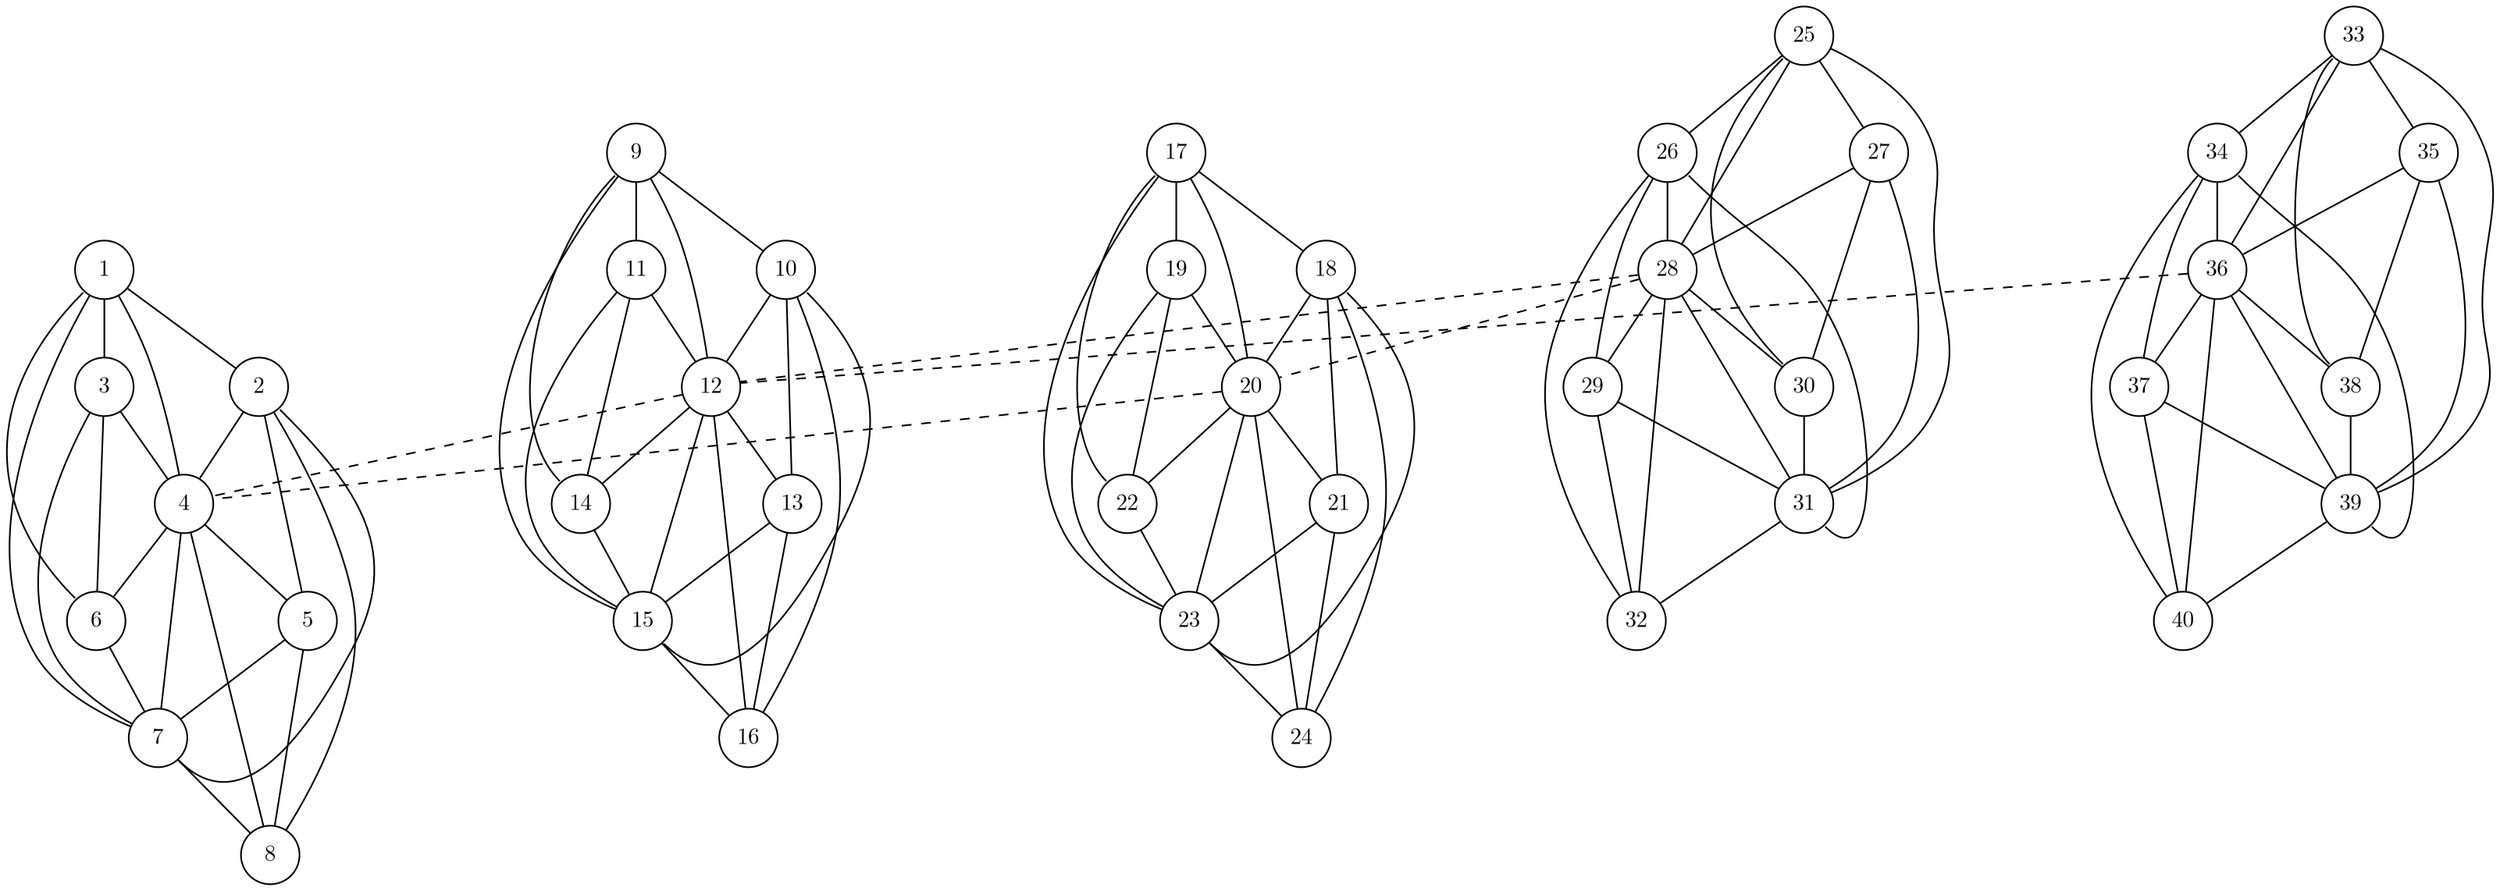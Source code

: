 /*
 * Build using:
 * neato -Tpdf -O cluster_08.dot
 *
 */
graph {
	graph [
		overlap=true,
		splines=true,
		margin = "0,0",
		fontname = "STIX Two Math",
		esep = "0.5"
	];

	node [
		shape=circle,
		fixedsize=true, // don't allow nodes to change sizes dynamically
		width=0.5, // relative to the underlying coordinate grid?
		color="black", // node border color (X11 or HTML colors)
		fillcolor="white", // node fill color (X11 or HTML colors)
		fontname = "STIX Two Math",
	];

	edge [
	];

	c1n1 [pos="01.00, 02.00!", label="1"];
	c1n2 [pos="02.00, 02.00!", label="2"];
	c1n3 [pos="00.50, 01.00!", label="3"];
	c1n4 [pos="01.50, 01.00!", label="4"];
	c1n5 [pos="02.50, 01.00!", label="5"];
	c1n6 [pos="00.00, 00.00!", label="6"];
	c1n7 [pos="01.00, 00.00!", label="7"];
	c1n8 [pos="02.00, 00.00!", label="8"];
	subgraph 1 {
		c1n1:sw -- c1n6:nw;
		c1n1 -- {c1n3 c1n7 c1n4 c1n2};
		c1n2 -- {c1n4 c1n8 c1n5};
		c1n2:se -- c1n7:se;
		c1n3 -- {c1n4 c1n7 c1n6};
		c1n4 -- {c1n5 c1n8 c1n7 c1n6};
		c1n5 -- {c1n7 c1n8};
		c1n6 -- {c1n7};
		c1n7 -- {c1n8 };
		c1n8 -- {};
	}

	c2n1 [pos="04.00, 02.00!", label="9"];
	c2n2 [pos="05.00, 02.00!", label="10"];
	c2n3 [pos="03.50, 01.00!", label="11"];
	c2n4 [pos="04.50, 01.00!", label="12"];
	c2n5 [pos="05.50, 01.00!", label="13"];
	c2n6 [pos="03.00, 00.00!", label="14"];
	c2n7 [pos="04.00, 00.00!", label="15"];
	c2n8 [pos="05.00, 00.00!", label="16"];
	subgraph 2 {
		c2n1:sw -- c2n6:nw;
		c2n1 -- {c2n3 c2n7 c2n4 c2n2};
		c2n2 -- {c2n4 c2n8 c2n5};
		c2n2:se -- c2n7:se;
		c2n3 -- {c2n4 c2n7 c2n6};
		c2n4 -- {c2n5 c2n8 c2n7 c2n6};
		c2n5 -- {c2n7 c2n8};
		c2n6 -- {c2n7};
		c2n7 -- {c2n8 };
		c2n8 -- {};
	}

	c3n1 [pos="01.00, -01.00!", label="17"];
	c3n2 [pos="02.00, -01.00!", label="18"];
	c3n3 [pos="00.50, -02.00!", label="19"];
	c3n4 [pos="01.50, -02.00!", label="20"];
	c3n5 [pos="02.50, -02.00!", label="21"];
	c3n6 [pos="00.00, -03.00!", label="22"];
	c3n7 [pos="01.00, -03.00!", label="23"];
	c3n8 [pos="02.00, -03.00!", label="24"];
	subgraph 3 {
		c3n1:sw -- c3n6:nw;
		c3n1 -- {c3n3 c3n7 c3n4 c3n2};
		c3n2 -- {c3n4 c3n8 c3n5};
		c3n2:se -- c3n7:se;
		c3n3 -- {c3n4 c3n7 c3n6};
		c3n4 -- {c3n5 c3n8 c3n7 c3n6};
		c3n5 -- {c3n7 c3n8};
		c3n6 -- {c3n7};
		c3n7 -- {c3n8 };
		c3n8 -- {};
	}

	c4n1 [pos="04.00, -01.00!", label="25"];
	c4n2 [pos="05.00, -01.00!", label="26"];
	c4n3 [pos="03.50, -02.00!", label="27"];
	c4n4 [pos="04.50, -02.00!", label="28"];
	c4n5 [pos="05.50, -02.00!", label="29"];
	c4n6 [pos="03.00, -03.00!", label="30"];
	c4n7 [pos="04.00, -03.00!", label="31"];
	c4n8 [pos="05.00, -03.00!", label="32"];
	subgraph 4 {
		c4n1:sw -- c4n6:nw;
		c4n1 -- {c4n3 c4n7 c4n4 c4n2};
		c4n2 -- {c4n4 c4n8 c4n5};
		c4n2:se -- c4n7:se;
		c4n3 -- {c4n4 c4n7 c4n6};
		c4n4 -- {c4n5 c4n8 c4n7 c4n6};
		c4n5 -- {c4n7 c4n8};
		c4n6 -- {c4n7};
		c4n7 -- {c4n8 };
		c4n8 -- {};
	}

	c5n1 [pos="07.00, 02.00!", label="33"];
	c5n2 [pos="08.00, 02.00!", label="34"];
	c5n3 [pos="06.50, 01.00!", label="35"];
	c5n4 [pos="07.50, 01.00!", label="36"];
	c5n5 [pos="08.50, 01.00!", label="37"];
	c5n6 [pos="06.00, 00.00!", label="38"];
	c5n7 [pos="07.00, 00.00!", label="39"];
	c5n8 [pos="08.00, 00.00!", label="40"];
	subgraph 5 {
		c5n1:sw -- c5n6:nw;
		c5n1 -- {c5n3 c5n7 c5n4 c5n2};
		c5n2 -- {c5n4 c5n8 c5n5};
		c5n2:se -- c5n7:se;
		c5n3 -- {c5n4 c5n7 c5n6};
		c5n4 -- {c5n5 c5n8 c5n7 c5n6};
		c5n5 -- {c5n7 c5n8};
		c5n6 -- {c5n7};
		c5n7 -- {c5n8 };
		c5n8 -- {};
	}

	c2n4 -- c1n4 [style = dashed];
	c3n4 -- c1n4 [style = dashed];
	c4n4 -- c3n4 [style = dashed];
	c4n4 -- c2n4 [style = dashed];
	c5n4 -- c2n4 [style = dashed];
}
